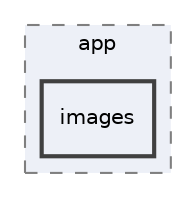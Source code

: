 digraph "/sam/repos/open-source/fmtm/src/backend/app/images"
{
 // LATEX_PDF_SIZE
  edge [fontname="Helvetica",fontsize="10",labelfontname="Helvetica",labelfontsize="10"];
  node [fontname="Helvetica",fontsize="10",shape=record];
  compound=true
  subgraph clusterdir_83c7eb4aad812b981700cf0adce5b6de {
    graph [ bgcolor="#edf0f7", pencolor="grey50", style="filled,dashed,", label="app", fontname="Helvetica", fontsize="10", URL="dir_83c7eb4aad812b981700cf0adce5b6de.html"]
  dir_6c83a3e47f045bff04219446f70f5c81 [shape=box, label="images", style="filled,bold,", fillcolor="#edf0f7", color="grey25", URL="dir_6c83a3e47f045bff04219446f70f5c81.html"];
  }
}
